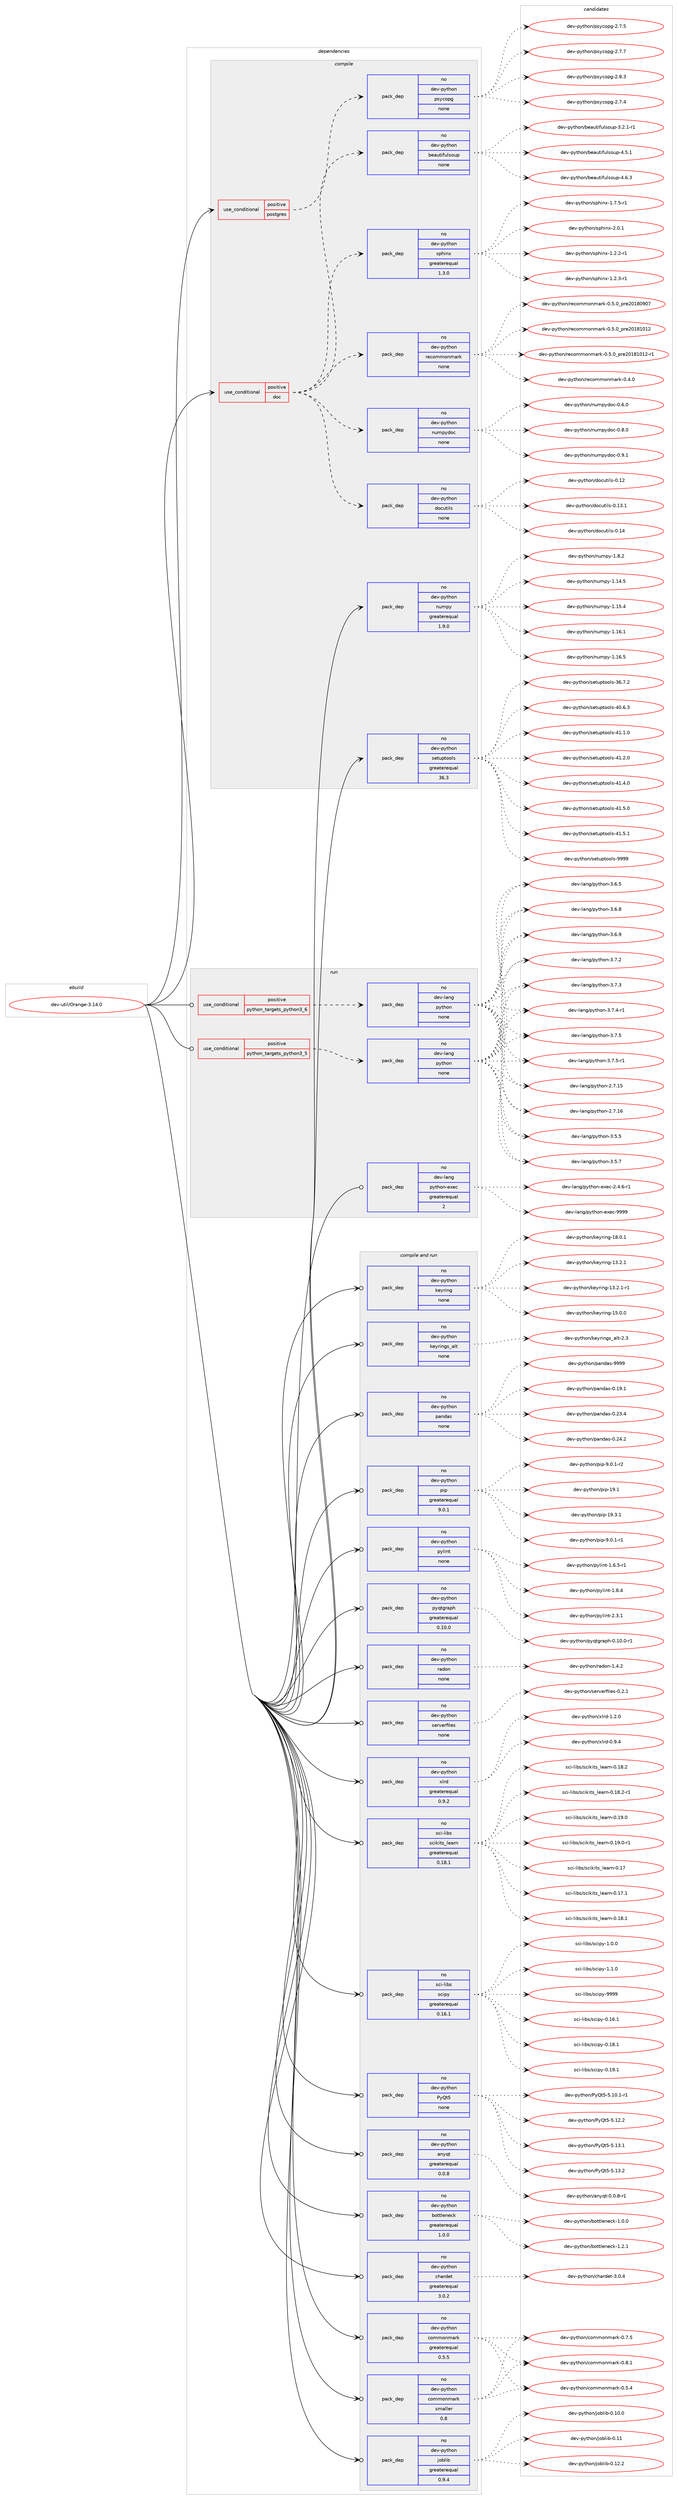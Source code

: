 digraph prolog {

# *************
# Graph options
# *************

newrank=true;
concentrate=true;
compound=true;
graph [rankdir=LR,fontname=Helvetica,fontsize=10,ranksep=1.5];#, ranksep=2.5, nodesep=0.2];
edge  [arrowhead=vee];
node  [fontname=Helvetica,fontsize=10];

# **********
# The ebuild
# **********

subgraph cluster_leftcol {
color=gray;
rank=same;
label=<<i>ebuild</i>>;
id [label="dev-util/Orange-3.14.0", color=red, width=4, href="../dev-util/Orange-3.14.0.svg"];
}

# ****************
# The dependencies
# ****************

subgraph cluster_midcol {
color=gray;
label=<<i>dependencies</i>>;
subgraph cluster_compile {
fillcolor="#eeeeee";
style=filled;
label=<<i>compile</i>>;
subgraph cond181739 {
dependency724949 [label=<<TABLE BORDER="0" CELLBORDER="1" CELLSPACING="0" CELLPADDING="4"><TR><TD ROWSPAN="3" CELLPADDING="10">use_conditional</TD></TR><TR><TD>positive</TD></TR><TR><TD>doc</TD></TR></TABLE>>, shape=none, color=red];
subgraph pack531125 {
dependency724950 [label=<<TABLE BORDER="0" CELLBORDER="1" CELLSPACING="0" CELLPADDING="4" WIDTH="220"><TR><TD ROWSPAN="6" CELLPADDING="30">pack_dep</TD></TR><TR><TD WIDTH="110">no</TD></TR><TR><TD>dev-python</TD></TR><TR><TD>beautifulsoup</TD></TR><TR><TD>none</TD></TR><TR><TD></TD></TR></TABLE>>, shape=none, color=blue];
}
dependency724949:e -> dependency724950:w [weight=20,style="dashed",arrowhead="vee"];
subgraph pack531126 {
dependency724951 [label=<<TABLE BORDER="0" CELLBORDER="1" CELLSPACING="0" CELLPADDING="4" WIDTH="220"><TR><TD ROWSPAN="6" CELLPADDING="30">pack_dep</TD></TR><TR><TD WIDTH="110">no</TD></TR><TR><TD>dev-python</TD></TR><TR><TD>docutils</TD></TR><TR><TD>none</TD></TR><TR><TD></TD></TR></TABLE>>, shape=none, color=blue];
}
dependency724949:e -> dependency724951:w [weight=20,style="dashed",arrowhead="vee"];
subgraph pack531127 {
dependency724952 [label=<<TABLE BORDER="0" CELLBORDER="1" CELLSPACING="0" CELLPADDING="4" WIDTH="220"><TR><TD ROWSPAN="6" CELLPADDING="30">pack_dep</TD></TR><TR><TD WIDTH="110">no</TD></TR><TR><TD>dev-python</TD></TR><TR><TD>numpydoc</TD></TR><TR><TD>none</TD></TR><TR><TD></TD></TR></TABLE>>, shape=none, color=blue];
}
dependency724949:e -> dependency724952:w [weight=20,style="dashed",arrowhead="vee"];
subgraph pack531128 {
dependency724953 [label=<<TABLE BORDER="0" CELLBORDER="1" CELLSPACING="0" CELLPADDING="4" WIDTH="220"><TR><TD ROWSPAN="6" CELLPADDING="30">pack_dep</TD></TR><TR><TD WIDTH="110">no</TD></TR><TR><TD>dev-python</TD></TR><TR><TD>recommonmark</TD></TR><TR><TD>none</TD></TR><TR><TD></TD></TR></TABLE>>, shape=none, color=blue];
}
dependency724949:e -> dependency724953:w [weight=20,style="dashed",arrowhead="vee"];
subgraph pack531129 {
dependency724954 [label=<<TABLE BORDER="0" CELLBORDER="1" CELLSPACING="0" CELLPADDING="4" WIDTH="220"><TR><TD ROWSPAN="6" CELLPADDING="30">pack_dep</TD></TR><TR><TD WIDTH="110">no</TD></TR><TR><TD>dev-python</TD></TR><TR><TD>sphinx</TD></TR><TR><TD>greaterequal</TD></TR><TR><TD>1.3.0</TD></TR></TABLE>>, shape=none, color=blue];
}
dependency724949:e -> dependency724954:w [weight=20,style="dashed",arrowhead="vee"];
}
id:e -> dependency724949:w [weight=20,style="solid",arrowhead="vee"];
subgraph cond181740 {
dependency724955 [label=<<TABLE BORDER="0" CELLBORDER="1" CELLSPACING="0" CELLPADDING="4"><TR><TD ROWSPAN="3" CELLPADDING="10">use_conditional</TD></TR><TR><TD>positive</TD></TR><TR><TD>postgres</TD></TR></TABLE>>, shape=none, color=red];
subgraph pack531130 {
dependency724956 [label=<<TABLE BORDER="0" CELLBORDER="1" CELLSPACING="0" CELLPADDING="4" WIDTH="220"><TR><TD ROWSPAN="6" CELLPADDING="30">pack_dep</TD></TR><TR><TD WIDTH="110">no</TD></TR><TR><TD>dev-python</TD></TR><TR><TD>psycopg</TD></TR><TR><TD>none</TD></TR><TR><TD></TD></TR></TABLE>>, shape=none, color=blue];
}
dependency724955:e -> dependency724956:w [weight=20,style="dashed",arrowhead="vee"];
}
id:e -> dependency724955:w [weight=20,style="solid",arrowhead="vee"];
subgraph pack531131 {
dependency724957 [label=<<TABLE BORDER="0" CELLBORDER="1" CELLSPACING="0" CELLPADDING="4" WIDTH="220"><TR><TD ROWSPAN="6" CELLPADDING="30">pack_dep</TD></TR><TR><TD WIDTH="110">no</TD></TR><TR><TD>dev-python</TD></TR><TR><TD>numpy</TD></TR><TR><TD>greaterequal</TD></TR><TR><TD>1.9.0</TD></TR></TABLE>>, shape=none, color=blue];
}
id:e -> dependency724957:w [weight=20,style="solid",arrowhead="vee"];
subgraph pack531132 {
dependency724958 [label=<<TABLE BORDER="0" CELLBORDER="1" CELLSPACING="0" CELLPADDING="4" WIDTH="220"><TR><TD ROWSPAN="6" CELLPADDING="30">pack_dep</TD></TR><TR><TD WIDTH="110">no</TD></TR><TR><TD>dev-python</TD></TR><TR><TD>setuptools</TD></TR><TR><TD>greaterequal</TD></TR><TR><TD>36.3</TD></TR></TABLE>>, shape=none, color=blue];
}
id:e -> dependency724958:w [weight=20,style="solid",arrowhead="vee"];
}
subgraph cluster_compileandrun {
fillcolor="#eeeeee";
style=filled;
label=<<i>compile and run</i>>;
subgraph pack531133 {
dependency724959 [label=<<TABLE BORDER="0" CELLBORDER="1" CELLSPACING="0" CELLPADDING="4" WIDTH="220"><TR><TD ROWSPAN="6" CELLPADDING="30">pack_dep</TD></TR><TR><TD WIDTH="110">no</TD></TR><TR><TD>dev-python</TD></TR><TR><TD>PyQt5</TD></TR><TR><TD>none</TD></TR><TR><TD></TD></TR></TABLE>>, shape=none, color=blue];
}
id:e -> dependency724959:w [weight=20,style="solid",arrowhead="odotvee"];
subgraph pack531134 {
dependency724960 [label=<<TABLE BORDER="0" CELLBORDER="1" CELLSPACING="0" CELLPADDING="4" WIDTH="220"><TR><TD ROWSPAN="6" CELLPADDING="30">pack_dep</TD></TR><TR><TD WIDTH="110">no</TD></TR><TR><TD>dev-python</TD></TR><TR><TD>anyqt</TD></TR><TR><TD>greaterequal</TD></TR><TR><TD>0.0.8</TD></TR></TABLE>>, shape=none, color=blue];
}
id:e -> dependency724960:w [weight=20,style="solid",arrowhead="odotvee"];
subgraph pack531135 {
dependency724961 [label=<<TABLE BORDER="0" CELLBORDER="1" CELLSPACING="0" CELLPADDING="4" WIDTH="220"><TR><TD ROWSPAN="6" CELLPADDING="30">pack_dep</TD></TR><TR><TD WIDTH="110">no</TD></TR><TR><TD>dev-python</TD></TR><TR><TD>bottleneck</TD></TR><TR><TD>greaterequal</TD></TR><TR><TD>1.0.0</TD></TR></TABLE>>, shape=none, color=blue];
}
id:e -> dependency724961:w [weight=20,style="solid",arrowhead="odotvee"];
subgraph pack531136 {
dependency724962 [label=<<TABLE BORDER="0" CELLBORDER="1" CELLSPACING="0" CELLPADDING="4" WIDTH="220"><TR><TD ROWSPAN="6" CELLPADDING="30">pack_dep</TD></TR><TR><TD WIDTH="110">no</TD></TR><TR><TD>dev-python</TD></TR><TR><TD>chardet</TD></TR><TR><TD>greaterequal</TD></TR><TR><TD>3.0.2</TD></TR></TABLE>>, shape=none, color=blue];
}
id:e -> dependency724962:w [weight=20,style="solid",arrowhead="odotvee"];
subgraph pack531137 {
dependency724963 [label=<<TABLE BORDER="0" CELLBORDER="1" CELLSPACING="0" CELLPADDING="4" WIDTH="220"><TR><TD ROWSPAN="6" CELLPADDING="30">pack_dep</TD></TR><TR><TD WIDTH="110">no</TD></TR><TR><TD>dev-python</TD></TR><TR><TD>commonmark</TD></TR><TR><TD>greaterequal</TD></TR><TR><TD>0.5.5</TD></TR></TABLE>>, shape=none, color=blue];
}
id:e -> dependency724963:w [weight=20,style="solid",arrowhead="odotvee"];
subgraph pack531138 {
dependency724964 [label=<<TABLE BORDER="0" CELLBORDER="1" CELLSPACING="0" CELLPADDING="4" WIDTH="220"><TR><TD ROWSPAN="6" CELLPADDING="30">pack_dep</TD></TR><TR><TD WIDTH="110">no</TD></TR><TR><TD>dev-python</TD></TR><TR><TD>commonmark</TD></TR><TR><TD>smaller</TD></TR><TR><TD>0.8</TD></TR></TABLE>>, shape=none, color=blue];
}
id:e -> dependency724964:w [weight=20,style="solid",arrowhead="odotvee"];
subgraph pack531139 {
dependency724965 [label=<<TABLE BORDER="0" CELLBORDER="1" CELLSPACING="0" CELLPADDING="4" WIDTH="220"><TR><TD ROWSPAN="6" CELLPADDING="30">pack_dep</TD></TR><TR><TD WIDTH="110">no</TD></TR><TR><TD>dev-python</TD></TR><TR><TD>joblib</TD></TR><TR><TD>greaterequal</TD></TR><TR><TD>0.9.4</TD></TR></TABLE>>, shape=none, color=blue];
}
id:e -> dependency724965:w [weight=20,style="solid",arrowhead="odotvee"];
subgraph pack531140 {
dependency724966 [label=<<TABLE BORDER="0" CELLBORDER="1" CELLSPACING="0" CELLPADDING="4" WIDTH="220"><TR><TD ROWSPAN="6" CELLPADDING="30">pack_dep</TD></TR><TR><TD WIDTH="110">no</TD></TR><TR><TD>dev-python</TD></TR><TR><TD>keyring</TD></TR><TR><TD>none</TD></TR><TR><TD></TD></TR></TABLE>>, shape=none, color=blue];
}
id:e -> dependency724966:w [weight=20,style="solid",arrowhead="odotvee"];
subgraph pack531141 {
dependency724967 [label=<<TABLE BORDER="0" CELLBORDER="1" CELLSPACING="0" CELLPADDING="4" WIDTH="220"><TR><TD ROWSPAN="6" CELLPADDING="30">pack_dep</TD></TR><TR><TD WIDTH="110">no</TD></TR><TR><TD>dev-python</TD></TR><TR><TD>keyrings_alt</TD></TR><TR><TD>none</TD></TR><TR><TD></TD></TR></TABLE>>, shape=none, color=blue];
}
id:e -> dependency724967:w [weight=20,style="solid",arrowhead="odotvee"];
subgraph pack531142 {
dependency724968 [label=<<TABLE BORDER="0" CELLBORDER="1" CELLSPACING="0" CELLPADDING="4" WIDTH="220"><TR><TD ROWSPAN="6" CELLPADDING="30">pack_dep</TD></TR><TR><TD WIDTH="110">no</TD></TR><TR><TD>dev-python</TD></TR><TR><TD>pandas</TD></TR><TR><TD>none</TD></TR><TR><TD></TD></TR></TABLE>>, shape=none, color=blue];
}
id:e -> dependency724968:w [weight=20,style="solid",arrowhead="odotvee"];
subgraph pack531143 {
dependency724969 [label=<<TABLE BORDER="0" CELLBORDER="1" CELLSPACING="0" CELLPADDING="4" WIDTH="220"><TR><TD ROWSPAN="6" CELLPADDING="30">pack_dep</TD></TR><TR><TD WIDTH="110">no</TD></TR><TR><TD>dev-python</TD></TR><TR><TD>pip</TD></TR><TR><TD>greaterequal</TD></TR><TR><TD>9.0.1</TD></TR></TABLE>>, shape=none, color=blue];
}
id:e -> dependency724969:w [weight=20,style="solid",arrowhead="odotvee"];
subgraph pack531144 {
dependency724970 [label=<<TABLE BORDER="0" CELLBORDER="1" CELLSPACING="0" CELLPADDING="4" WIDTH="220"><TR><TD ROWSPAN="6" CELLPADDING="30">pack_dep</TD></TR><TR><TD WIDTH="110">no</TD></TR><TR><TD>dev-python</TD></TR><TR><TD>pylint</TD></TR><TR><TD>none</TD></TR><TR><TD></TD></TR></TABLE>>, shape=none, color=blue];
}
id:e -> dependency724970:w [weight=20,style="solid",arrowhead="odotvee"];
subgraph pack531145 {
dependency724971 [label=<<TABLE BORDER="0" CELLBORDER="1" CELLSPACING="0" CELLPADDING="4" WIDTH="220"><TR><TD ROWSPAN="6" CELLPADDING="30">pack_dep</TD></TR><TR><TD WIDTH="110">no</TD></TR><TR><TD>dev-python</TD></TR><TR><TD>pyqtgraph</TD></TR><TR><TD>greaterequal</TD></TR><TR><TD>0.10.0</TD></TR></TABLE>>, shape=none, color=blue];
}
id:e -> dependency724971:w [weight=20,style="solid",arrowhead="odotvee"];
subgraph pack531146 {
dependency724972 [label=<<TABLE BORDER="0" CELLBORDER="1" CELLSPACING="0" CELLPADDING="4" WIDTH="220"><TR><TD ROWSPAN="6" CELLPADDING="30">pack_dep</TD></TR><TR><TD WIDTH="110">no</TD></TR><TR><TD>dev-python</TD></TR><TR><TD>radon</TD></TR><TR><TD>none</TD></TR><TR><TD></TD></TR></TABLE>>, shape=none, color=blue];
}
id:e -> dependency724972:w [weight=20,style="solid",arrowhead="odotvee"];
subgraph pack531147 {
dependency724973 [label=<<TABLE BORDER="0" CELLBORDER="1" CELLSPACING="0" CELLPADDING="4" WIDTH="220"><TR><TD ROWSPAN="6" CELLPADDING="30">pack_dep</TD></TR><TR><TD WIDTH="110">no</TD></TR><TR><TD>dev-python</TD></TR><TR><TD>serverfiles</TD></TR><TR><TD>none</TD></TR><TR><TD></TD></TR></TABLE>>, shape=none, color=blue];
}
id:e -> dependency724973:w [weight=20,style="solid",arrowhead="odotvee"];
subgraph pack531148 {
dependency724974 [label=<<TABLE BORDER="0" CELLBORDER="1" CELLSPACING="0" CELLPADDING="4" WIDTH="220"><TR><TD ROWSPAN="6" CELLPADDING="30">pack_dep</TD></TR><TR><TD WIDTH="110">no</TD></TR><TR><TD>dev-python</TD></TR><TR><TD>xlrd</TD></TR><TR><TD>greaterequal</TD></TR><TR><TD>0.9.2</TD></TR></TABLE>>, shape=none, color=blue];
}
id:e -> dependency724974:w [weight=20,style="solid",arrowhead="odotvee"];
subgraph pack531149 {
dependency724975 [label=<<TABLE BORDER="0" CELLBORDER="1" CELLSPACING="0" CELLPADDING="4" WIDTH="220"><TR><TD ROWSPAN="6" CELLPADDING="30">pack_dep</TD></TR><TR><TD WIDTH="110">no</TD></TR><TR><TD>sci-libs</TD></TR><TR><TD>scikits_learn</TD></TR><TR><TD>greaterequal</TD></TR><TR><TD>0.18.1</TD></TR></TABLE>>, shape=none, color=blue];
}
id:e -> dependency724975:w [weight=20,style="solid",arrowhead="odotvee"];
subgraph pack531150 {
dependency724976 [label=<<TABLE BORDER="0" CELLBORDER="1" CELLSPACING="0" CELLPADDING="4" WIDTH="220"><TR><TD ROWSPAN="6" CELLPADDING="30">pack_dep</TD></TR><TR><TD WIDTH="110">no</TD></TR><TR><TD>sci-libs</TD></TR><TR><TD>scipy</TD></TR><TR><TD>greaterequal</TD></TR><TR><TD>0.16.1</TD></TR></TABLE>>, shape=none, color=blue];
}
id:e -> dependency724976:w [weight=20,style="solid",arrowhead="odotvee"];
}
subgraph cluster_run {
fillcolor="#eeeeee";
style=filled;
label=<<i>run</i>>;
subgraph cond181741 {
dependency724977 [label=<<TABLE BORDER="0" CELLBORDER="1" CELLSPACING="0" CELLPADDING="4"><TR><TD ROWSPAN="3" CELLPADDING="10">use_conditional</TD></TR><TR><TD>positive</TD></TR><TR><TD>python_targets_python3_5</TD></TR></TABLE>>, shape=none, color=red];
subgraph pack531151 {
dependency724978 [label=<<TABLE BORDER="0" CELLBORDER="1" CELLSPACING="0" CELLPADDING="4" WIDTH="220"><TR><TD ROWSPAN="6" CELLPADDING="30">pack_dep</TD></TR><TR><TD WIDTH="110">no</TD></TR><TR><TD>dev-lang</TD></TR><TR><TD>python</TD></TR><TR><TD>none</TD></TR><TR><TD></TD></TR></TABLE>>, shape=none, color=blue];
}
dependency724977:e -> dependency724978:w [weight=20,style="dashed",arrowhead="vee"];
}
id:e -> dependency724977:w [weight=20,style="solid",arrowhead="odot"];
subgraph cond181742 {
dependency724979 [label=<<TABLE BORDER="0" CELLBORDER="1" CELLSPACING="0" CELLPADDING="4"><TR><TD ROWSPAN="3" CELLPADDING="10">use_conditional</TD></TR><TR><TD>positive</TD></TR><TR><TD>python_targets_python3_6</TD></TR></TABLE>>, shape=none, color=red];
subgraph pack531152 {
dependency724980 [label=<<TABLE BORDER="0" CELLBORDER="1" CELLSPACING="0" CELLPADDING="4" WIDTH="220"><TR><TD ROWSPAN="6" CELLPADDING="30">pack_dep</TD></TR><TR><TD WIDTH="110">no</TD></TR><TR><TD>dev-lang</TD></TR><TR><TD>python</TD></TR><TR><TD>none</TD></TR><TR><TD></TD></TR></TABLE>>, shape=none, color=blue];
}
dependency724979:e -> dependency724980:w [weight=20,style="dashed",arrowhead="vee"];
}
id:e -> dependency724979:w [weight=20,style="solid",arrowhead="odot"];
subgraph pack531153 {
dependency724981 [label=<<TABLE BORDER="0" CELLBORDER="1" CELLSPACING="0" CELLPADDING="4" WIDTH="220"><TR><TD ROWSPAN="6" CELLPADDING="30">pack_dep</TD></TR><TR><TD WIDTH="110">no</TD></TR><TR><TD>dev-lang</TD></TR><TR><TD>python-exec</TD></TR><TR><TD>greaterequal</TD></TR><TR><TD>2</TD></TR></TABLE>>, shape=none, color=blue];
}
id:e -> dependency724981:w [weight=20,style="solid",arrowhead="odot"];
}
}

# **************
# The candidates
# **************

subgraph cluster_choices {
rank=same;
color=gray;
label=<<i>candidates</i>>;

subgraph choice531125 {
color=black;
nodesep=1;
choice100101118451121211161041111104798101971171161051021171081151111171124551465046494511449 [label="dev-python/beautifulsoup-3.2.1-r1", color=red, width=4,href="../dev-python/beautifulsoup-3.2.1-r1.svg"];
choice10010111845112121116104111110479810197117116105102117108115111117112455246534649 [label="dev-python/beautifulsoup-4.5.1", color=red, width=4,href="../dev-python/beautifulsoup-4.5.1.svg"];
choice10010111845112121116104111110479810197117116105102117108115111117112455246544651 [label="dev-python/beautifulsoup-4.6.3", color=red, width=4,href="../dev-python/beautifulsoup-4.6.3.svg"];
dependency724950:e -> choice100101118451121211161041111104798101971171161051021171081151111171124551465046494511449:w [style=dotted,weight="100"];
dependency724950:e -> choice10010111845112121116104111110479810197117116105102117108115111117112455246534649:w [style=dotted,weight="100"];
dependency724950:e -> choice10010111845112121116104111110479810197117116105102117108115111117112455246544651:w [style=dotted,weight="100"];
}
subgraph choice531126 {
color=black;
nodesep=1;
choice1001011184511212111610411111047100111991171161051081154548464950 [label="dev-python/docutils-0.12", color=red, width=4,href="../dev-python/docutils-0.12.svg"];
choice10010111845112121116104111110471001119911711610510811545484649514649 [label="dev-python/docutils-0.13.1", color=red, width=4,href="../dev-python/docutils-0.13.1.svg"];
choice1001011184511212111610411111047100111991171161051081154548464952 [label="dev-python/docutils-0.14", color=red, width=4,href="../dev-python/docutils-0.14.svg"];
dependency724951:e -> choice1001011184511212111610411111047100111991171161051081154548464950:w [style=dotted,weight="100"];
dependency724951:e -> choice10010111845112121116104111110471001119911711610510811545484649514649:w [style=dotted,weight="100"];
dependency724951:e -> choice1001011184511212111610411111047100111991171161051081154548464952:w [style=dotted,weight="100"];
}
subgraph choice531127 {
color=black;
nodesep=1;
choice100101118451121211161041111104711011710911212110011199454846544648 [label="dev-python/numpydoc-0.6.0", color=red, width=4,href="../dev-python/numpydoc-0.6.0.svg"];
choice100101118451121211161041111104711011710911212110011199454846564648 [label="dev-python/numpydoc-0.8.0", color=red, width=4,href="../dev-python/numpydoc-0.8.0.svg"];
choice100101118451121211161041111104711011710911212110011199454846574649 [label="dev-python/numpydoc-0.9.1", color=red, width=4,href="../dev-python/numpydoc-0.9.1.svg"];
dependency724952:e -> choice100101118451121211161041111104711011710911212110011199454846544648:w [style=dotted,weight="100"];
dependency724952:e -> choice100101118451121211161041111104711011710911212110011199454846564648:w [style=dotted,weight="100"];
dependency724952:e -> choice100101118451121211161041111104711011710911212110011199454846574649:w [style=dotted,weight="100"];
}
subgraph choice531128 {
color=black;
nodesep=1;
choice10010111845112121116104111110471141019911110910911111010997114107454846524648 [label="dev-python/recommonmark-0.4.0", color=red, width=4,href="../dev-python/recommonmark-0.4.0.svg"];
choice10010111845112121116104111110471141019911110910911111010997114107454846534648951121141015048495648574855 [label="dev-python/recommonmark-0.5.0_pre20180907", color=red, width=4,href="../dev-python/recommonmark-0.5.0_pre20180907.svg"];
choice10010111845112121116104111110471141019911110910911111010997114107454846534648951121141015048495649484950 [label="dev-python/recommonmark-0.5.0_pre20181012", color=red, width=4,href="../dev-python/recommonmark-0.5.0_pre20181012.svg"];
choice100101118451121211161041111104711410199111109109111110109971141074548465346489511211410150484956494849504511449 [label="dev-python/recommonmark-0.5.0_pre20181012-r1", color=red, width=4,href="../dev-python/recommonmark-0.5.0_pre20181012-r1.svg"];
dependency724953:e -> choice10010111845112121116104111110471141019911110910911111010997114107454846524648:w [style=dotted,weight="100"];
dependency724953:e -> choice10010111845112121116104111110471141019911110910911111010997114107454846534648951121141015048495648574855:w [style=dotted,weight="100"];
dependency724953:e -> choice10010111845112121116104111110471141019911110910911111010997114107454846534648951121141015048495649484950:w [style=dotted,weight="100"];
dependency724953:e -> choice100101118451121211161041111104711410199111109109111110109971141074548465346489511211410150484956494849504511449:w [style=dotted,weight="100"];
}
subgraph choice531129 {
color=black;
nodesep=1;
choice10010111845112121116104111110471151121041051101204549465046504511449 [label="dev-python/sphinx-1.2.2-r1", color=red, width=4,href="../dev-python/sphinx-1.2.2-r1.svg"];
choice10010111845112121116104111110471151121041051101204549465046514511449 [label="dev-python/sphinx-1.2.3-r1", color=red, width=4,href="../dev-python/sphinx-1.2.3-r1.svg"];
choice10010111845112121116104111110471151121041051101204549465546534511449 [label="dev-python/sphinx-1.7.5-r1", color=red, width=4,href="../dev-python/sphinx-1.7.5-r1.svg"];
choice1001011184511212111610411111047115112104105110120455046484649 [label="dev-python/sphinx-2.0.1", color=red, width=4,href="../dev-python/sphinx-2.0.1.svg"];
dependency724954:e -> choice10010111845112121116104111110471151121041051101204549465046504511449:w [style=dotted,weight="100"];
dependency724954:e -> choice10010111845112121116104111110471151121041051101204549465046514511449:w [style=dotted,weight="100"];
dependency724954:e -> choice10010111845112121116104111110471151121041051101204549465546534511449:w [style=dotted,weight="100"];
dependency724954:e -> choice1001011184511212111610411111047115112104105110120455046484649:w [style=dotted,weight="100"];
}
subgraph choice531130 {
color=black;
nodesep=1;
choice100101118451121211161041111104711211512199111112103455046554652 [label="dev-python/psycopg-2.7.4", color=red, width=4,href="../dev-python/psycopg-2.7.4.svg"];
choice100101118451121211161041111104711211512199111112103455046554653 [label="dev-python/psycopg-2.7.5", color=red, width=4,href="../dev-python/psycopg-2.7.5.svg"];
choice100101118451121211161041111104711211512199111112103455046554655 [label="dev-python/psycopg-2.7.7", color=red, width=4,href="../dev-python/psycopg-2.7.7.svg"];
choice100101118451121211161041111104711211512199111112103455046564651 [label="dev-python/psycopg-2.8.3", color=red, width=4,href="../dev-python/psycopg-2.8.3.svg"];
dependency724956:e -> choice100101118451121211161041111104711211512199111112103455046554652:w [style=dotted,weight="100"];
dependency724956:e -> choice100101118451121211161041111104711211512199111112103455046554653:w [style=dotted,weight="100"];
dependency724956:e -> choice100101118451121211161041111104711211512199111112103455046554655:w [style=dotted,weight="100"];
dependency724956:e -> choice100101118451121211161041111104711211512199111112103455046564651:w [style=dotted,weight="100"];
}
subgraph choice531131 {
color=black;
nodesep=1;
choice100101118451121211161041111104711011710911212145494649524653 [label="dev-python/numpy-1.14.5", color=red, width=4,href="../dev-python/numpy-1.14.5.svg"];
choice100101118451121211161041111104711011710911212145494649534652 [label="dev-python/numpy-1.15.4", color=red, width=4,href="../dev-python/numpy-1.15.4.svg"];
choice100101118451121211161041111104711011710911212145494649544649 [label="dev-python/numpy-1.16.1", color=red, width=4,href="../dev-python/numpy-1.16.1.svg"];
choice100101118451121211161041111104711011710911212145494649544653 [label="dev-python/numpy-1.16.5", color=red, width=4,href="../dev-python/numpy-1.16.5.svg"];
choice1001011184511212111610411111047110117109112121454946564650 [label="dev-python/numpy-1.8.2", color=red, width=4,href="../dev-python/numpy-1.8.2.svg"];
dependency724957:e -> choice100101118451121211161041111104711011710911212145494649524653:w [style=dotted,weight="100"];
dependency724957:e -> choice100101118451121211161041111104711011710911212145494649534652:w [style=dotted,weight="100"];
dependency724957:e -> choice100101118451121211161041111104711011710911212145494649544649:w [style=dotted,weight="100"];
dependency724957:e -> choice100101118451121211161041111104711011710911212145494649544653:w [style=dotted,weight="100"];
dependency724957:e -> choice1001011184511212111610411111047110117109112121454946564650:w [style=dotted,weight="100"];
}
subgraph choice531132 {
color=black;
nodesep=1;
choice100101118451121211161041111104711510111611711211611111110811545515446554650 [label="dev-python/setuptools-36.7.2", color=red, width=4,href="../dev-python/setuptools-36.7.2.svg"];
choice100101118451121211161041111104711510111611711211611111110811545524846544651 [label="dev-python/setuptools-40.6.3", color=red, width=4,href="../dev-python/setuptools-40.6.3.svg"];
choice100101118451121211161041111104711510111611711211611111110811545524946494648 [label="dev-python/setuptools-41.1.0", color=red, width=4,href="../dev-python/setuptools-41.1.0.svg"];
choice100101118451121211161041111104711510111611711211611111110811545524946504648 [label="dev-python/setuptools-41.2.0", color=red, width=4,href="../dev-python/setuptools-41.2.0.svg"];
choice100101118451121211161041111104711510111611711211611111110811545524946524648 [label="dev-python/setuptools-41.4.0", color=red, width=4,href="../dev-python/setuptools-41.4.0.svg"];
choice100101118451121211161041111104711510111611711211611111110811545524946534648 [label="dev-python/setuptools-41.5.0", color=red, width=4,href="../dev-python/setuptools-41.5.0.svg"];
choice100101118451121211161041111104711510111611711211611111110811545524946534649 [label="dev-python/setuptools-41.5.1", color=red, width=4,href="../dev-python/setuptools-41.5.1.svg"];
choice10010111845112121116104111110471151011161171121161111111081154557575757 [label="dev-python/setuptools-9999", color=red, width=4,href="../dev-python/setuptools-9999.svg"];
dependency724958:e -> choice100101118451121211161041111104711510111611711211611111110811545515446554650:w [style=dotted,weight="100"];
dependency724958:e -> choice100101118451121211161041111104711510111611711211611111110811545524846544651:w [style=dotted,weight="100"];
dependency724958:e -> choice100101118451121211161041111104711510111611711211611111110811545524946494648:w [style=dotted,weight="100"];
dependency724958:e -> choice100101118451121211161041111104711510111611711211611111110811545524946504648:w [style=dotted,weight="100"];
dependency724958:e -> choice100101118451121211161041111104711510111611711211611111110811545524946524648:w [style=dotted,weight="100"];
dependency724958:e -> choice100101118451121211161041111104711510111611711211611111110811545524946534648:w [style=dotted,weight="100"];
dependency724958:e -> choice100101118451121211161041111104711510111611711211611111110811545524946534649:w [style=dotted,weight="100"];
dependency724958:e -> choice10010111845112121116104111110471151011161171121161111111081154557575757:w [style=dotted,weight="100"];
}
subgraph choice531133 {
color=black;
nodesep=1;
choice1001011184511212111610411111047801218111653455346494846494511449 [label="dev-python/PyQt5-5.10.1-r1", color=red, width=4,href="../dev-python/PyQt5-5.10.1-r1.svg"];
choice100101118451121211161041111104780121811165345534649504650 [label="dev-python/PyQt5-5.12.2", color=red, width=4,href="../dev-python/PyQt5-5.12.2.svg"];
choice100101118451121211161041111104780121811165345534649514649 [label="dev-python/PyQt5-5.13.1", color=red, width=4,href="../dev-python/PyQt5-5.13.1.svg"];
choice100101118451121211161041111104780121811165345534649514650 [label="dev-python/PyQt5-5.13.2", color=red, width=4,href="../dev-python/PyQt5-5.13.2.svg"];
dependency724959:e -> choice1001011184511212111610411111047801218111653455346494846494511449:w [style=dotted,weight="100"];
dependency724959:e -> choice100101118451121211161041111104780121811165345534649504650:w [style=dotted,weight="100"];
dependency724959:e -> choice100101118451121211161041111104780121811165345534649514649:w [style=dotted,weight="100"];
dependency724959:e -> choice100101118451121211161041111104780121811165345534649514650:w [style=dotted,weight="100"];
}
subgraph choice531134 {
color=black;
nodesep=1;
choice1001011184511212111610411111047971101211131164548464846564511449 [label="dev-python/anyqt-0.0.8-r1", color=red, width=4,href="../dev-python/anyqt-0.0.8-r1.svg"];
dependency724960:e -> choice1001011184511212111610411111047971101211131164548464846564511449:w [style=dotted,weight="100"];
}
subgraph choice531135 {
color=black;
nodesep=1;
choice10010111845112121116104111110479811111611610810111010199107454946484648 [label="dev-python/bottleneck-1.0.0", color=red, width=4,href="../dev-python/bottleneck-1.0.0.svg"];
choice10010111845112121116104111110479811111611610810111010199107454946504649 [label="dev-python/bottleneck-1.2.1", color=red, width=4,href="../dev-python/bottleneck-1.2.1.svg"];
dependency724961:e -> choice10010111845112121116104111110479811111611610810111010199107454946484648:w [style=dotted,weight="100"];
dependency724961:e -> choice10010111845112121116104111110479811111611610810111010199107454946504649:w [style=dotted,weight="100"];
}
subgraph choice531136 {
color=black;
nodesep=1;
choice10010111845112121116104111110479910497114100101116455146484652 [label="dev-python/chardet-3.0.4", color=red, width=4,href="../dev-python/chardet-3.0.4.svg"];
dependency724962:e -> choice10010111845112121116104111110479910497114100101116455146484652:w [style=dotted,weight="100"];
}
subgraph choice531137 {
color=black;
nodesep=1;
choice10010111845112121116104111110479911110910911111010997114107454846534652 [label="dev-python/commonmark-0.5.4", color=red, width=4,href="../dev-python/commonmark-0.5.4.svg"];
choice10010111845112121116104111110479911110910911111010997114107454846554653 [label="dev-python/commonmark-0.7.5", color=red, width=4,href="../dev-python/commonmark-0.7.5.svg"];
choice10010111845112121116104111110479911110910911111010997114107454846564649 [label="dev-python/commonmark-0.8.1", color=red, width=4,href="../dev-python/commonmark-0.8.1.svg"];
dependency724963:e -> choice10010111845112121116104111110479911110910911111010997114107454846534652:w [style=dotted,weight="100"];
dependency724963:e -> choice10010111845112121116104111110479911110910911111010997114107454846554653:w [style=dotted,weight="100"];
dependency724963:e -> choice10010111845112121116104111110479911110910911111010997114107454846564649:w [style=dotted,weight="100"];
}
subgraph choice531138 {
color=black;
nodesep=1;
choice10010111845112121116104111110479911110910911111010997114107454846534652 [label="dev-python/commonmark-0.5.4", color=red, width=4,href="../dev-python/commonmark-0.5.4.svg"];
choice10010111845112121116104111110479911110910911111010997114107454846554653 [label="dev-python/commonmark-0.7.5", color=red, width=4,href="../dev-python/commonmark-0.7.5.svg"];
choice10010111845112121116104111110479911110910911111010997114107454846564649 [label="dev-python/commonmark-0.8.1", color=red, width=4,href="../dev-python/commonmark-0.8.1.svg"];
dependency724964:e -> choice10010111845112121116104111110479911110910911111010997114107454846534652:w [style=dotted,weight="100"];
dependency724964:e -> choice10010111845112121116104111110479911110910911111010997114107454846554653:w [style=dotted,weight="100"];
dependency724964:e -> choice10010111845112121116104111110479911110910911111010997114107454846564649:w [style=dotted,weight="100"];
}
subgraph choice531139 {
color=black;
nodesep=1;
choice1001011184511212111610411111047106111981081059845484649484648 [label="dev-python/joblib-0.10.0", color=red, width=4,href="../dev-python/joblib-0.10.0.svg"];
choice100101118451121211161041111104710611198108105984548464949 [label="dev-python/joblib-0.11", color=red, width=4,href="../dev-python/joblib-0.11.svg"];
choice1001011184511212111610411111047106111981081059845484649504650 [label="dev-python/joblib-0.12.2", color=red, width=4,href="../dev-python/joblib-0.12.2.svg"];
dependency724965:e -> choice1001011184511212111610411111047106111981081059845484649484648:w [style=dotted,weight="100"];
dependency724965:e -> choice100101118451121211161041111104710611198108105984548464949:w [style=dotted,weight="100"];
dependency724965:e -> choice1001011184511212111610411111047106111981081059845484649504650:w [style=dotted,weight="100"];
}
subgraph choice531140 {
color=black;
nodesep=1;
choice100101118451121211161041111104710710112111410511010345495146504649 [label="dev-python/keyring-13.2.1", color=red, width=4,href="../dev-python/keyring-13.2.1.svg"];
choice1001011184511212111610411111047107101121114105110103454951465046494511449 [label="dev-python/keyring-13.2.1-r1", color=red, width=4,href="../dev-python/keyring-13.2.1-r1.svg"];
choice100101118451121211161041111104710710112111410511010345495346484648 [label="dev-python/keyring-15.0.0", color=red, width=4,href="../dev-python/keyring-15.0.0.svg"];
choice100101118451121211161041111104710710112111410511010345495646484649 [label="dev-python/keyring-18.0.1", color=red, width=4,href="../dev-python/keyring-18.0.1.svg"];
dependency724966:e -> choice100101118451121211161041111104710710112111410511010345495146504649:w [style=dotted,weight="100"];
dependency724966:e -> choice1001011184511212111610411111047107101121114105110103454951465046494511449:w [style=dotted,weight="100"];
dependency724966:e -> choice100101118451121211161041111104710710112111410511010345495346484648:w [style=dotted,weight="100"];
dependency724966:e -> choice100101118451121211161041111104710710112111410511010345495646484649:w [style=dotted,weight="100"];
}
subgraph choice531141 {
color=black;
nodesep=1;
choice1001011184511212111610411111047107101121114105110103115959710811645504651 [label="dev-python/keyrings_alt-2.3", color=red, width=4,href="../dev-python/keyrings_alt-2.3.svg"];
dependency724967:e -> choice1001011184511212111610411111047107101121114105110103115959710811645504651:w [style=dotted,weight="100"];
}
subgraph choice531142 {
color=black;
nodesep=1;
choice1001011184511212111610411111047112971101009711545484649574649 [label="dev-python/pandas-0.19.1", color=red, width=4,href="../dev-python/pandas-0.19.1.svg"];
choice1001011184511212111610411111047112971101009711545484650514652 [label="dev-python/pandas-0.23.4", color=red, width=4,href="../dev-python/pandas-0.23.4.svg"];
choice1001011184511212111610411111047112971101009711545484650524650 [label="dev-python/pandas-0.24.2", color=red, width=4,href="../dev-python/pandas-0.24.2.svg"];
choice100101118451121211161041111104711297110100971154557575757 [label="dev-python/pandas-9999", color=red, width=4,href="../dev-python/pandas-9999.svg"];
dependency724968:e -> choice1001011184511212111610411111047112971101009711545484649574649:w [style=dotted,weight="100"];
dependency724968:e -> choice1001011184511212111610411111047112971101009711545484650514652:w [style=dotted,weight="100"];
dependency724968:e -> choice1001011184511212111610411111047112971101009711545484650524650:w [style=dotted,weight="100"];
dependency724968:e -> choice100101118451121211161041111104711297110100971154557575757:w [style=dotted,weight="100"];
}
subgraph choice531143 {
color=black;
nodesep=1;
choice10010111845112121116104111110471121051124549574649 [label="dev-python/pip-19.1", color=red, width=4,href="../dev-python/pip-19.1.svg"];
choice100101118451121211161041111104711210511245495746514649 [label="dev-python/pip-19.3.1", color=red, width=4,href="../dev-python/pip-19.3.1.svg"];
choice10010111845112121116104111110471121051124557464846494511449 [label="dev-python/pip-9.0.1-r1", color=red, width=4,href="../dev-python/pip-9.0.1-r1.svg"];
choice10010111845112121116104111110471121051124557464846494511450 [label="dev-python/pip-9.0.1-r2", color=red, width=4,href="../dev-python/pip-9.0.1-r2.svg"];
dependency724969:e -> choice10010111845112121116104111110471121051124549574649:w [style=dotted,weight="100"];
dependency724969:e -> choice100101118451121211161041111104711210511245495746514649:w [style=dotted,weight="100"];
dependency724969:e -> choice10010111845112121116104111110471121051124557464846494511449:w [style=dotted,weight="100"];
dependency724969:e -> choice10010111845112121116104111110471121051124557464846494511450:w [style=dotted,weight="100"];
}
subgraph choice531144 {
color=black;
nodesep=1;
choice10010111845112121116104111110471121211081051101164549465446534511449 [label="dev-python/pylint-1.6.5-r1", color=red, width=4,href="../dev-python/pylint-1.6.5-r1.svg"];
choice1001011184511212111610411111047112121108105110116454946564652 [label="dev-python/pylint-1.8.4", color=red, width=4,href="../dev-python/pylint-1.8.4.svg"];
choice1001011184511212111610411111047112121108105110116455046514649 [label="dev-python/pylint-2.3.1", color=red, width=4,href="../dev-python/pylint-2.3.1.svg"];
dependency724970:e -> choice10010111845112121116104111110471121211081051101164549465446534511449:w [style=dotted,weight="100"];
dependency724970:e -> choice1001011184511212111610411111047112121108105110116454946564652:w [style=dotted,weight="100"];
dependency724970:e -> choice1001011184511212111610411111047112121108105110116455046514649:w [style=dotted,weight="100"];
}
subgraph choice531145 {
color=black;
nodesep=1;
choice100101118451121211161041111104711212111311610311497112104454846494846484511449 [label="dev-python/pyqtgraph-0.10.0-r1", color=red, width=4,href="../dev-python/pyqtgraph-0.10.0-r1.svg"];
dependency724971:e -> choice100101118451121211161041111104711212111311610311497112104454846494846484511449:w [style=dotted,weight="100"];
}
subgraph choice531146 {
color=black;
nodesep=1;
choice100101118451121211161041111104711497100111110454946524650 [label="dev-python/radon-1.4.2", color=red, width=4,href="../dev-python/radon-1.4.2.svg"];
dependency724972:e -> choice100101118451121211161041111104711497100111110454946524650:w [style=dotted,weight="100"];
}
subgraph choice531147 {
color=black;
nodesep=1;
choice1001011184511212111610411111047115101114118101114102105108101115454846504649 [label="dev-python/serverfiles-0.2.1", color=red, width=4,href="../dev-python/serverfiles-0.2.1.svg"];
dependency724973:e -> choice1001011184511212111610411111047115101114118101114102105108101115454846504649:w [style=dotted,weight="100"];
}
subgraph choice531148 {
color=black;
nodesep=1;
choice1001011184511212111610411111047120108114100454846574652 [label="dev-python/xlrd-0.9.4", color=red, width=4,href="../dev-python/xlrd-0.9.4.svg"];
choice1001011184511212111610411111047120108114100454946504648 [label="dev-python/xlrd-1.2.0", color=red, width=4,href="../dev-python/xlrd-1.2.0.svg"];
dependency724974:e -> choice1001011184511212111610411111047120108114100454846574652:w [style=dotted,weight="100"];
dependency724974:e -> choice1001011184511212111610411111047120108114100454946504648:w [style=dotted,weight="100"];
}
subgraph choice531149 {
color=black;
nodesep=1;
choice115991054510810598115471159910510710511611595108101971141104548464955 [label="sci-libs/scikits_learn-0.17", color=red, width=4,href="../sci-libs/scikits_learn-0.17.svg"];
choice1159910545108105981154711599105107105116115951081019711411045484649554649 [label="sci-libs/scikits_learn-0.17.1", color=red, width=4,href="../sci-libs/scikits_learn-0.17.1.svg"];
choice1159910545108105981154711599105107105116115951081019711411045484649564649 [label="sci-libs/scikits_learn-0.18.1", color=red, width=4,href="../sci-libs/scikits_learn-0.18.1.svg"];
choice1159910545108105981154711599105107105116115951081019711411045484649564650 [label="sci-libs/scikits_learn-0.18.2", color=red, width=4,href="../sci-libs/scikits_learn-0.18.2.svg"];
choice11599105451081059811547115991051071051161159510810197114110454846495646504511449 [label="sci-libs/scikits_learn-0.18.2-r1", color=red, width=4,href="../sci-libs/scikits_learn-0.18.2-r1.svg"];
choice1159910545108105981154711599105107105116115951081019711411045484649574648 [label="sci-libs/scikits_learn-0.19.0", color=red, width=4,href="../sci-libs/scikits_learn-0.19.0.svg"];
choice11599105451081059811547115991051071051161159510810197114110454846495746484511449 [label="sci-libs/scikits_learn-0.19.0-r1", color=red, width=4,href="../sci-libs/scikits_learn-0.19.0-r1.svg"];
dependency724975:e -> choice115991054510810598115471159910510710511611595108101971141104548464955:w [style=dotted,weight="100"];
dependency724975:e -> choice1159910545108105981154711599105107105116115951081019711411045484649554649:w [style=dotted,weight="100"];
dependency724975:e -> choice1159910545108105981154711599105107105116115951081019711411045484649564649:w [style=dotted,weight="100"];
dependency724975:e -> choice1159910545108105981154711599105107105116115951081019711411045484649564650:w [style=dotted,weight="100"];
dependency724975:e -> choice11599105451081059811547115991051071051161159510810197114110454846495646504511449:w [style=dotted,weight="100"];
dependency724975:e -> choice1159910545108105981154711599105107105116115951081019711411045484649574648:w [style=dotted,weight="100"];
dependency724975:e -> choice11599105451081059811547115991051071051161159510810197114110454846495746484511449:w [style=dotted,weight="100"];
}
subgraph choice531150 {
color=black;
nodesep=1;
choice115991054510810598115471159910511212145484649544649 [label="sci-libs/scipy-0.16.1", color=red, width=4,href="../sci-libs/scipy-0.16.1.svg"];
choice115991054510810598115471159910511212145484649564649 [label="sci-libs/scipy-0.18.1", color=red, width=4,href="../sci-libs/scipy-0.18.1.svg"];
choice115991054510810598115471159910511212145484649574649 [label="sci-libs/scipy-0.19.1", color=red, width=4,href="../sci-libs/scipy-0.19.1.svg"];
choice1159910545108105981154711599105112121454946484648 [label="sci-libs/scipy-1.0.0", color=red, width=4,href="../sci-libs/scipy-1.0.0.svg"];
choice1159910545108105981154711599105112121454946494648 [label="sci-libs/scipy-1.1.0", color=red, width=4,href="../sci-libs/scipy-1.1.0.svg"];
choice11599105451081059811547115991051121214557575757 [label="sci-libs/scipy-9999", color=red, width=4,href="../sci-libs/scipy-9999.svg"];
dependency724976:e -> choice115991054510810598115471159910511212145484649544649:w [style=dotted,weight="100"];
dependency724976:e -> choice115991054510810598115471159910511212145484649564649:w [style=dotted,weight="100"];
dependency724976:e -> choice115991054510810598115471159910511212145484649574649:w [style=dotted,weight="100"];
dependency724976:e -> choice1159910545108105981154711599105112121454946484648:w [style=dotted,weight="100"];
dependency724976:e -> choice1159910545108105981154711599105112121454946494648:w [style=dotted,weight="100"];
dependency724976:e -> choice11599105451081059811547115991051121214557575757:w [style=dotted,weight="100"];
}
subgraph choice531151 {
color=black;
nodesep=1;
choice10010111845108971101034711212111610411111045504655464953 [label="dev-lang/python-2.7.15", color=red, width=4,href="../dev-lang/python-2.7.15.svg"];
choice10010111845108971101034711212111610411111045504655464954 [label="dev-lang/python-2.7.16", color=red, width=4,href="../dev-lang/python-2.7.16.svg"];
choice100101118451089711010347112121116104111110455146534653 [label="dev-lang/python-3.5.5", color=red, width=4,href="../dev-lang/python-3.5.5.svg"];
choice100101118451089711010347112121116104111110455146534655 [label="dev-lang/python-3.5.7", color=red, width=4,href="../dev-lang/python-3.5.7.svg"];
choice100101118451089711010347112121116104111110455146544653 [label="dev-lang/python-3.6.5", color=red, width=4,href="../dev-lang/python-3.6.5.svg"];
choice100101118451089711010347112121116104111110455146544656 [label="dev-lang/python-3.6.8", color=red, width=4,href="../dev-lang/python-3.6.8.svg"];
choice100101118451089711010347112121116104111110455146544657 [label="dev-lang/python-3.6.9", color=red, width=4,href="../dev-lang/python-3.6.9.svg"];
choice100101118451089711010347112121116104111110455146554650 [label="dev-lang/python-3.7.2", color=red, width=4,href="../dev-lang/python-3.7.2.svg"];
choice100101118451089711010347112121116104111110455146554651 [label="dev-lang/python-3.7.3", color=red, width=4,href="../dev-lang/python-3.7.3.svg"];
choice1001011184510897110103471121211161041111104551465546524511449 [label="dev-lang/python-3.7.4-r1", color=red, width=4,href="../dev-lang/python-3.7.4-r1.svg"];
choice100101118451089711010347112121116104111110455146554653 [label="dev-lang/python-3.7.5", color=red, width=4,href="../dev-lang/python-3.7.5.svg"];
choice1001011184510897110103471121211161041111104551465546534511449 [label="dev-lang/python-3.7.5-r1", color=red, width=4,href="../dev-lang/python-3.7.5-r1.svg"];
dependency724978:e -> choice10010111845108971101034711212111610411111045504655464953:w [style=dotted,weight="100"];
dependency724978:e -> choice10010111845108971101034711212111610411111045504655464954:w [style=dotted,weight="100"];
dependency724978:e -> choice100101118451089711010347112121116104111110455146534653:w [style=dotted,weight="100"];
dependency724978:e -> choice100101118451089711010347112121116104111110455146534655:w [style=dotted,weight="100"];
dependency724978:e -> choice100101118451089711010347112121116104111110455146544653:w [style=dotted,weight="100"];
dependency724978:e -> choice100101118451089711010347112121116104111110455146544656:w [style=dotted,weight="100"];
dependency724978:e -> choice100101118451089711010347112121116104111110455146544657:w [style=dotted,weight="100"];
dependency724978:e -> choice100101118451089711010347112121116104111110455146554650:w [style=dotted,weight="100"];
dependency724978:e -> choice100101118451089711010347112121116104111110455146554651:w [style=dotted,weight="100"];
dependency724978:e -> choice1001011184510897110103471121211161041111104551465546524511449:w [style=dotted,weight="100"];
dependency724978:e -> choice100101118451089711010347112121116104111110455146554653:w [style=dotted,weight="100"];
dependency724978:e -> choice1001011184510897110103471121211161041111104551465546534511449:w [style=dotted,weight="100"];
}
subgraph choice531152 {
color=black;
nodesep=1;
choice10010111845108971101034711212111610411111045504655464953 [label="dev-lang/python-2.7.15", color=red, width=4,href="../dev-lang/python-2.7.15.svg"];
choice10010111845108971101034711212111610411111045504655464954 [label="dev-lang/python-2.7.16", color=red, width=4,href="../dev-lang/python-2.7.16.svg"];
choice100101118451089711010347112121116104111110455146534653 [label="dev-lang/python-3.5.5", color=red, width=4,href="../dev-lang/python-3.5.5.svg"];
choice100101118451089711010347112121116104111110455146534655 [label="dev-lang/python-3.5.7", color=red, width=4,href="../dev-lang/python-3.5.7.svg"];
choice100101118451089711010347112121116104111110455146544653 [label="dev-lang/python-3.6.5", color=red, width=4,href="../dev-lang/python-3.6.5.svg"];
choice100101118451089711010347112121116104111110455146544656 [label="dev-lang/python-3.6.8", color=red, width=4,href="../dev-lang/python-3.6.8.svg"];
choice100101118451089711010347112121116104111110455146544657 [label="dev-lang/python-3.6.9", color=red, width=4,href="../dev-lang/python-3.6.9.svg"];
choice100101118451089711010347112121116104111110455146554650 [label="dev-lang/python-3.7.2", color=red, width=4,href="../dev-lang/python-3.7.2.svg"];
choice100101118451089711010347112121116104111110455146554651 [label="dev-lang/python-3.7.3", color=red, width=4,href="../dev-lang/python-3.7.3.svg"];
choice1001011184510897110103471121211161041111104551465546524511449 [label="dev-lang/python-3.7.4-r1", color=red, width=4,href="../dev-lang/python-3.7.4-r1.svg"];
choice100101118451089711010347112121116104111110455146554653 [label="dev-lang/python-3.7.5", color=red, width=4,href="../dev-lang/python-3.7.5.svg"];
choice1001011184510897110103471121211161041111104551465546534511449 [label="dev-lang/python-3.7.5-r1", color=red, width=4,href="../dev-lang/python-3.7.5-r1.svg"];
dependency724980:e -> choice10010111845108971101034711212111610411111045504655464953:w [style=dotted,weight="100"];
dependency724980:e -> choice10010111845108971101034711212111610411111045504655464954:w [style=dotted,weight="100"];
dependency724980:e -> choice100101118451089711010347112121116104111110455146534653:w [style=dotted,weight="100"];
dependency724980:e -> choice100101118451089711010347112121116104111110455146534655:w [style=dotted,weight="100"];
dependency724980:e -> choice100101118451089711010347112121116104111110455146544653:w [style=dotted,weight="100"];
dependency724980:e -> choice100101118451089711010347112121116104111110455146544656:w [style=dotted,weight="100"];
dependency724980:e -> choice100101118451089711010347112121116104111110455146544657:w [style=dotted,weight="100"];
dependency724980:e -> choice100101118451089711010347112121116104111110455146554650:w [style=dotted,weight="100"];
dependency724980:e -> choice100101118451089711010347112121116104111110455146554651:w [style=dotted,weight="100"];
dependency724980:e -> choice1001011184510897110103471121211161041111104551465546524511449:w [style=dotted,weight="100"];
dependency724980:e -> choice100101118451089711010347112121116104111110455146554653:w [style=dotted,weight="100"];
dependency724980:e -> choice1001011184510897110103471121211161041111104551465546534511449:w [style=dotted,weight="100"];
}
subgraph choice531153 {
color=black;
nodesep=1;
choice10010111845108971101034711212111610411111045101120101994550465246544511449 [label="dev-lang/python-exec-2.4.6-r1", color=red, width=4,href="../dev-lang/python-exec-2.4.6-r1.svg"];
choice10010111845108971101034711212111610411111045101120101994557575757 [label="dev-lang/python-exec-9999", color=red, width=4,href="../dev-lang/python-exec-9999.svg"];
dependency724981:e -> choice10010111845108971101034711212111610411111045101120101994550465246544511449:w [style=dotted,weight="100"];
dependency724981:e -> choice10010111845108971101034711212111610411111045101120101994557575757:w [style=dotted,weight="100"];
}
}

}
